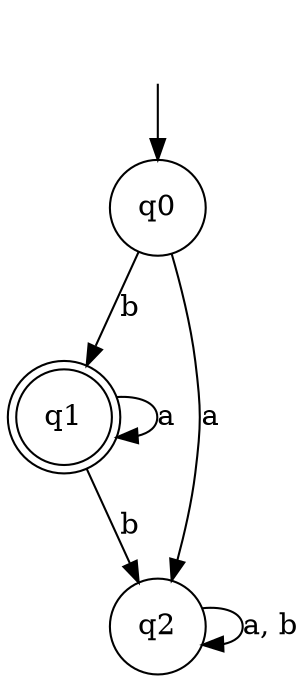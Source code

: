 digraph Automaton {

q1 [shape = doublecircle];

q2 [shape = circle];

_nil [style = invis];

q0 [shape = circle];

_nil -> q0;

q1 -> q1 [label = "a"];

q1 -> q2 [label = "b"];

q0 -> q2 [label = "a"];

q0 -> q1 [label = "b"];

q2 -> q2 [label = "a, b"];

}
